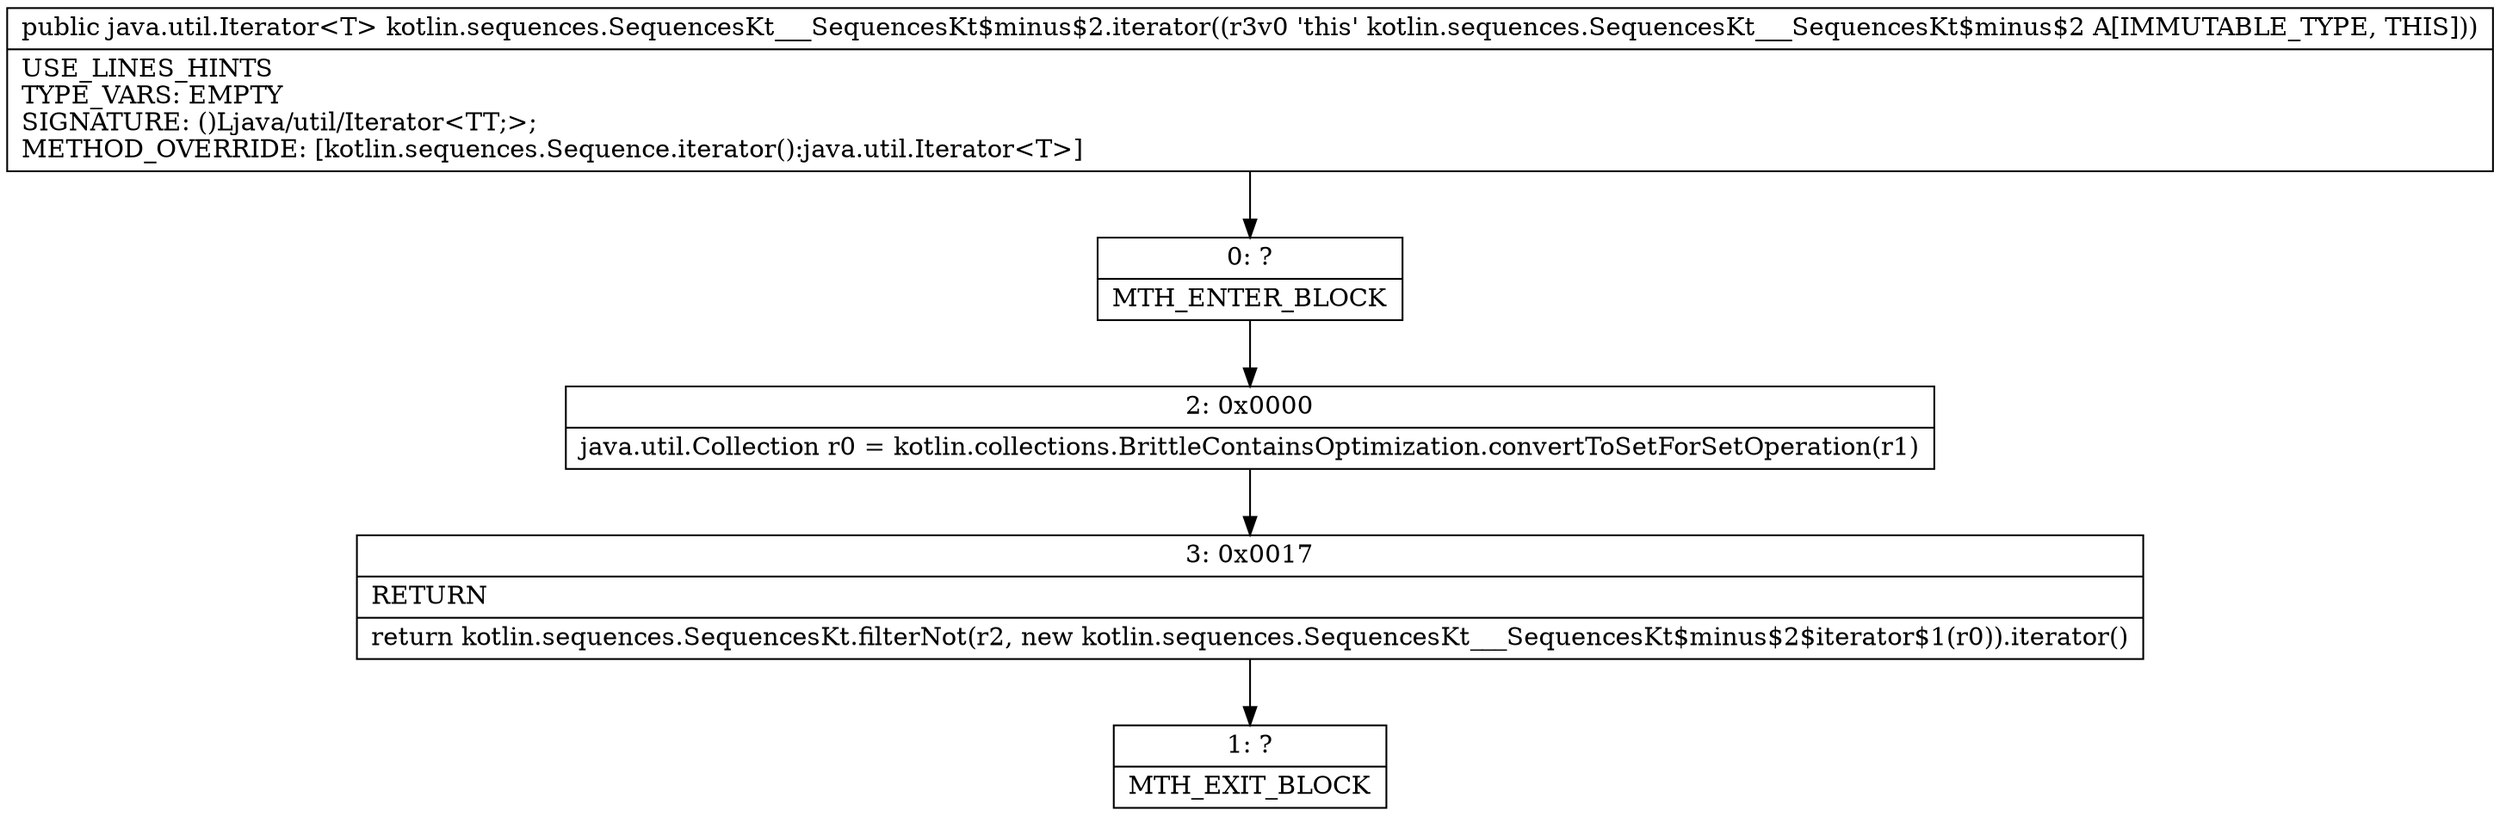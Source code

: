 digraph "CFG forkotlin.sequences.SequencesKt___SequencesKt$minus$2.iterator()Ljava\/util\/Iterator;" {
Node_0 [shape=record,label="{0\:\ ?|MTH_ENTER_BLOCK\l}"];
Node_2 [shape=record,label="{2\:\ 0x0000|java.util.Collection r0 = kotlin.collections.BrittleContainsOptimization.convertToSetForSetOperation(r1)\l}"];
Node_3 [shape=record,label="{3\:\ 0x0017|RETURN\l|return kotlin.sequences.SequencesKt.filterNot(r2, new kotlin.sequences.SequencesKt___SequencesKt$minus$2$iterator$1(r0)).iterator()\l}"];
Node_1 [shape=record,label="{1\:\ ?|MTH_EXIT_BLOCK\l}"];
MethodNode[shape=record,label="{public java.util.Iterator\<T\> kotlin.sequences.SequencesKt___SequencesKt$minus$2.iterator((r3v0 'this' kotlin.sequences.SequencesKt___SequencesKt$minus$2 A[IMMUTABLE_TYPE, THIS]))  | USE_LINES_HINTS\lTYPE_VARS: EMPTY\lSIGNATURE: ()Ljava\/util\/Iterator\<TT;\>;\lMETHOD_OVERRIDE: [kotlin.sequences.Sequence.iterator():java.util.Iterator\<T\>]\l}"];
MethodNode -> Node_0;Node_0 -> Node_2;
Node_2 -> Node_3;
Node_3 -> Node_1;
}

